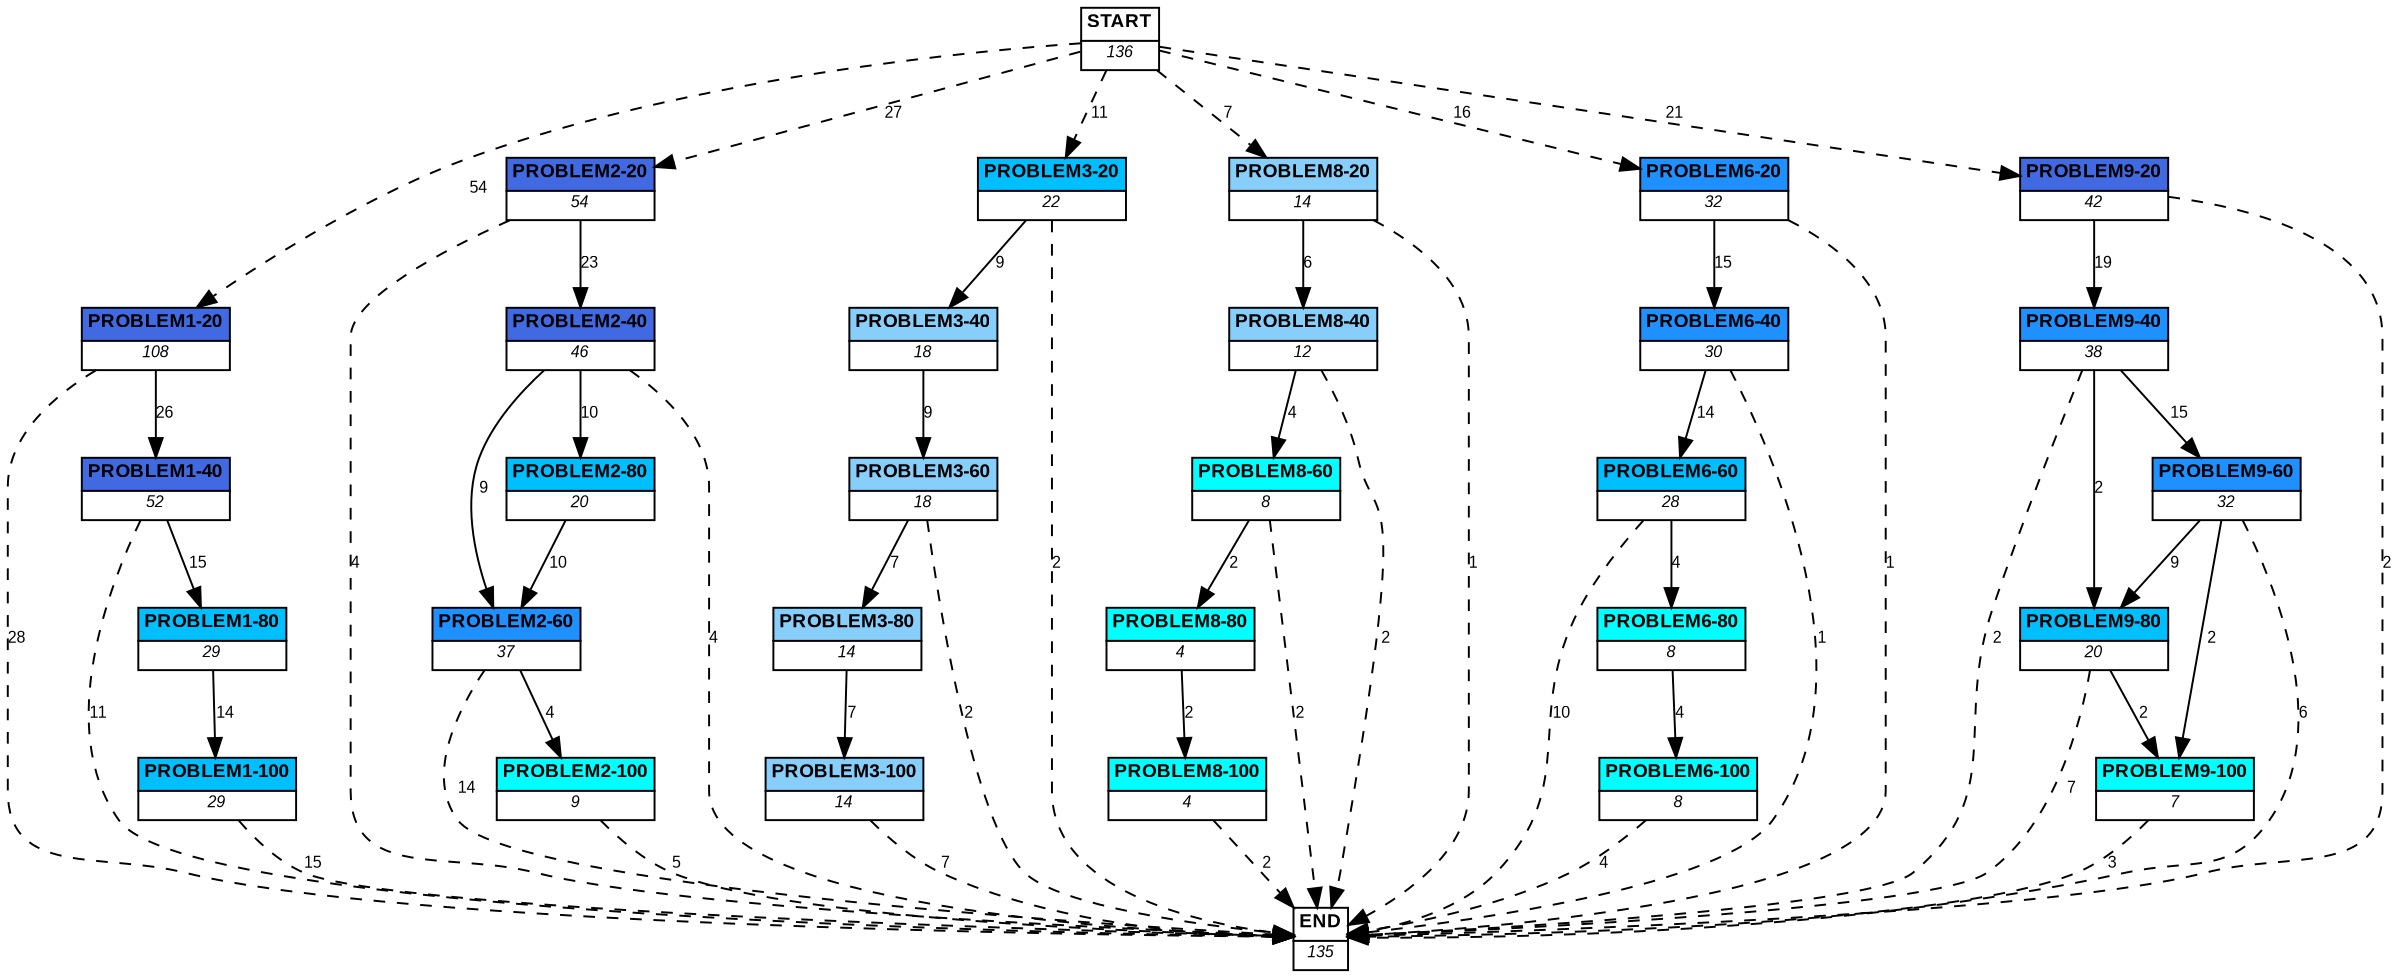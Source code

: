 digraph graphname {
	dpi = 150
	size="16,11!";
	margin = 0;
"PROBLEM1-20" [shape=plain, label=<<table border="0" cellborder="1" cellspacing="0"><tr><td bgcolor="royalblue"><FONT face="Arial" POINT-SIZE="10"><b>PROBLEM1-20</b></FONT></td></tr><tr><td bgcolor="white"><FONT face="Arial" POINT-SIZE="8"><i>108</i></FONT></td></tr></table>>]
"PROBLEM1-40" [shape=plain, label=<<table border="0" cellborder="1" cellspacing="0"><tr><td bgcolor="royalblue"><FONT face="Arial" POINT-SIZE="10"><b>PROBLEM1-40</b></FONT></td></tr><tr><td bgcolor="white"><FONT face="Arial" POINT-SIZE="8"><i>52</i></FONT></td></tr></table>>]
"PROBLEM1-80" [shape=plain, label=<<table border="0" cellborder="1" cellspacing="0"><tr><td bgcolor="deepskyblue"><FONT face="Arial" POINT-SIZE="10"><b>PROBLEM1-80</b></FONT></td></tr><tr><td bgcolor="white"><FONT face="Arial" POINT-SIZE="8"><i>29</i></FONT></td></tr></table>>]
"PROBLEM1-100" [shape=plain, label=<<table border="0" cellborder="1" cellspacing="0"><tr><td bgcolor="deepskyblue"><FONT face="Arial" POINT-SIZE="10"><b>PROBLEM1-100</b></FONT></td></tr><tr><td bgcolor="white"><FONT face="Arial" POINT-SIZE="8"><i>29</i></FONT></td></tr></table>>]
"PROBLEM2-20" [shape=plain, label=<<table border="0" cellborder="1" cellspacing="0"><tr><td bgcolor="royalblue"><FONT face="Arial" POINT-SIZE="10"><b>PROBLEM2-20</b></FONT></td></tr><tr><td bgcolor="white"><FONT face="Arial" POINT-SIZE="8"><i>54</i></FONT></td></tr></table>>]
"PROBLEM3-20" [shape=plain, label=<<table border="0" cellborder="1" cellspacing="0"><tr><td bgcolor="deepskyblue"><FONT face="Arial" POINT-SIZE="10"><b>PROBLEM3-20</b></FONT></td></tr><tr><td bgcolor="white"><FONT face="Arial" POINT-SIZE="8"><i>22</i></FONT></td></tr></table>>]
"PROBLEM2-40" [shape=plain, label=<<table border="0" cellborder="1" cellspacing="0"><tr><td bgcolor="royalblue"><FONT face="Arial" POINT-SIZE="10"><b>PROBLEM2-40</b></FONT></td></tr><tr><td bgcolor="white"><FONT face="Arial" POINT-SIZE="8"><i>46</i></FONT></td></tr></table>>]
"PROBLEM2-80" [shape=plain, label=<<table border="0" cellborder="1" cellspacing="0"><tr><td bgcolor="deepskyblue"><FONT face="Arial" POINT-SIZE="10"><b>PROBLEM2-80</b></FONT></td></tr><tr><td bgcolor="white"><FONT face="Arial" POINT-SIZE="8"><i>20</i></FONT></td></tr></table>>]
"PROBLEM2-60" [shape=plain, label=<<table border="0" cellborder="1" cellspacing="0"><tr><td bgcolor="dodgerblue"><FONT face="Arial" POINT-SIZE="10"><b>PROBLEM2-60</b></FONT></td></tr><tr><td bgcolor="white"><FONT face="Arial" POINT-SIZE="8"><i>37</i></FONT></td></tr></table>>]
"PROBLEM2-100" [shape=plain, label=<<table border="0" cellborder="1" cellspacing="0"><tr><td bgcolor="aqua"><FONT face="Arial" POINT-SIZE="10"><b>PROBLEM2-100</b></FONT></td></tr><tr><td bgcolor="white"><FONT face="Arial" POINT-SIZE="8"><i>9</i></FONT></td></tr></table>>]
"PROBLEM3-40" [shape=plain, label=<<table border="0" cellborder="1" cellspacing="0"><tr><td bgcolor="lightskyblue"><FONT face="Arial" POINT-SIZE="10"><b>PROBLEM3-40</b></FONT></td></tr><tr><td bgcolor="white"><FONT face="Arial" POINT-SIZE="8"><i>18</i></FONT></td></tr></table>>]
"PROBLEM3-60" [shape=plain, label=<<table border="0" cellborder="1" cellspacing="0"><tr><td bgcolor="lightskyblue"><FONT face="Arial" POINT-SIZE="10"><b>PROBLEM3-60</b></FONT></td></tr><tr><td bgcolor="white"><FONT face="Arial" POINT-SIZE="8"><i>18</i></FONT></td></tr></table>>]
"PROBLEM3-80" [shape=plain, label=<<table border="0" cellborder="1" cellspacing="0"><tr><td bgcolor="lightskyblue"><FONT face="Arial" POINT-SIZE="10"><b>PROBLEM3-80</b></FONT></td></tr><tr><td bgcolor="white"><FONT face="Arial" POINT-SIZE="8"><i>14</i></FONT></td></tr></table>>]
"PROBLEM3-100" [shape=plain, label=<<table border="0" cellborder="1" cellspacing="0"><tr><td bgcolor="lightskyblue"><FONT face="Arial" POINT-SIZE="10"><b>PROBLEM3-100</b></FONT></td></tr><tr><td bgcolor="white"><FONT face="Arial" POINT-SIZE="8"><i>14</i></FONT></td></tr></table>>]
"PROBLEM8-20" [shape=plain, label=<<table border="0" cellborder="1" cellspacing="0"><tr><td bgcolor="lightskyblue"><FONT face="Arial" POINT-SIZE="10"><b>PROBLEM8-20</b></FONT></td></tr><tr><td bgcolor="white"><FONT face="Arial" POINT-SIZE="8"><i>14</i></FONT></td></tr></table>>]
"PROBLEM8-40" [shape=plain, label=<<table border="0" cellborder="1" cellspacing="0"><tr><td bgcolor="lightskyblue"><FONT face="Arial" POINT-SIZE="10"><b>PROBLEM8-40</b></FONT></td></tr><tr><td bgcolor="white"><FONT face="Arial" POINT-SIZE="8"><i>12</i></FONT></td></tr></table>>]
"PROBLEM8-60" [shape=plain, label=<<table border="0" cellborder="1" cellspacing="0"><tr><td bgcolor="aqua"><FONT face="Arial" POINT-SIZE="10"><b>PROBLEM8-60</b></FONT></td></tr><tr><td bgcolor="white"><FONT face="Arial" POINT-SIZE="8"><i>8</i></FONT></td></tr></table>>]
"PROBLEM6-20" [shape=plain, label=<<table border="0" cellborder="1" cellspacing="0"><tr><td bgcolor="dodgerblue"><FONT face="Arial" POINT-SIZE="10"><b>PROBLEM6-20</b></FONT></td></tr><tr><td bgcolor="white"><FONT face="Arial" POINT-SIZE="8"><i>32</i></FONT></td></tr></table>>]
"PROBLEM6-40" [shape=plain, label=<<table border="0" cellborder="1" cellspacing="0"><tr><td bgcolor="dodgerblue"><FONT face="Arial" POINT-SIZE="10"><b>PROBLEM6-40</b></FONT></td></tr><tr><td bgcolor="white"><FONT face="Arial" POINT-SIZE="8"><i>30</i></FONT></td></tr></table>>]
"PROBLEM6-60" [shape=plain, label=<<table border="0" cellborder="1" cellspacing="0"><tr><td bgcolor="deepskyblue"><FONT face="Arial" POINT-SIZE="10"><b>PROBLEM6-60</b></FONT></td></tr><tr><td bgcolor="white"><FONT face="Arial" POINT-SIZE="8"><i>28</i></FONT></td></tr></table>>]
"PROBLEM6-80" [shape=plain, label=<<table border="0" cellborder="1" cellspacing="0"><tr><td bgcolor="aqua"><FONT face="Arial" POINT-SIZE="10"><b>PROBLEM6-80</b></FONT></td></tr><tr><td bgcolor="white"><FONT face="Arial" POINT-SIZE="8"><i>8</i></FONT></td></tr></table>>]
"PROBLEM6-100" [shape=plain, label=<<table border="0" cellborder="1" cellspacing="0"><tr><td bgcolor="aqua"><FONT face="Arial" POINT-SIZE="10"><b>PROBLEM6-100</b></FONT></td></tr><tr><td bgcolor="white"><FONT face="Arial" POINT-SIZE="8"><i>8</i></FONT></td></tr></table>>]
"PROBLEM9-20" [shape=plain, label=<<table border="0" cellborder="1" cellspacing="0"><tr><td bgcolor="royalblue"><FONT face="Arial" POINT-SIZE="10"><b>PROBLEM9-20</b></FONT></td></tr><tr><td bgcolor="white"><FONT face="Arial" POINT-SIZE="8"><i>42</i></FONT></td></tr></table>>]
"PROBLEM9-40" [shape=plain, label=<<table border="0" cellborder="1" cellspacing="0"><tr><td bgcolor="dodgerblue"><FONT face="Arial" POINT-SIZE="10"><b>PROBLEM9-40</b></FONT></td></tr><tr><td bgcolor="white"><FONT face="Arial" POINT-SIZE="8"><i>38</i></FONT></td></tr></table>>]
"PROBLEM9-60" [shape=plain, label=<<table border="0" cellborder="1" cellspacing="0"><tr><td bgcolor="dodgerblue"><FONT face="Arial" POINT-SIZE="10"><b>PROBLEM9-60</b></FONT></td></tr><tr><td bgcolor="white"><FONT face="Arial" POINT-SIZE="8"><i>32</i></FONT></td></tr></table>>]
"PROBLEM9-80" [shape=plain, label=<<table border="0" cellborder="1" cellspacing="0"><tr><td bgcolor="deepskyblue"><FONT face="Arial" POINT-SIZE="10"><b>PROBLEM9-80</b></FONT></td></tr><tr><td bgcolor="white"><FONT face="Arial" POINT-SIZE="8"><i>20</i></FONT></td></tr></table>>]
"PROBLEM8-80" [shape=plain, label=<<table border="0" cellborder="1" cellspacing="0"><tr><td bgcolor="aqua"><FONT face="Arial" POINT-SIZE="10"><b>PROBLEM8-80</b></FONT></td></tr><tr><td bgcolor="white"><FONT face="Arial" POINT-SIZE="8"><i>4</i></FONT></td></tr></table>>]
"PROBLEM8-100" [shape=plain, label=<<table border="0" cellborder="1" cellspacing="0"><tr><td bgcolor="aqua"><FONT face="Arial" POINT-SIZE="10"><b>PROBLEM8-100</b></FONT></td></tr><tr><td bgcolor="white"><FONT face="Arial" POINT-SIZE="8"><i>4</i></FONT></td></tr></table>>]
"PROBLEM9-100" [shape=plain, label=<<table border="0" cellborder="1" cellspacing="0"><tr><td bgcolor="aqua"><FONT face="Arial" POINT-SIZE="10"><b>PROBLEM9-100</b></FONT></td></tr><tr><td bgcolor="white"><FONT face="Arial" POINT-SIZE="8"><i>7</i></FONT></td></tr></table>>]
"START" [shape=plain, label=<<table border="0" cellborder="1" cellspacing="0"><tr><td bgcolor="white"><FONT face="Arial" POINT-SIZE="10"><b>START</b></FONT></td></tr><tr><td bgcolor="white"><FONT face="Arial" POINT-SIZE="8"><i>136</i></FONT></td></tr></table>>]
"END" [shape=plain, label=<<table border="0" cellborder="1" cellspacing="0"><tr><td bgcolor="white"><FONT face="Arial" POINT-SIZE="10"><b>END</b></FONT></td></tr><tr><td bgcolor="white"><FONT face="Arial" POINT-SIZE="8"><i>135</i></FONT></td></tr></table>>]
"PROBLEM1-20" -> "PROBLEM1-40" [ label ="26" labelfloat=false fontname="Arial" fontsize=8]
"PROBLEM1-20" -> "END" [ style = dashed label ="28" labelfloat=false fontname="Arial" fontsize=8]
"PROBLEM1-40" -> "PROBLEM1-80" [ label ="15" labelfloat=false fontname="Arial" fontsize=8]
"PROBLEM1-40" -> "END" [ style = dashed label ="11" labelfloat=false fontname="Arial" fontsize=8]
"PROBLEM1-80" -> "PROBLEM1-100" [ label ="14" labelfloat=false fontname="Arial" fontsize=8]
"PROBLEM1-100" -> "END" [ style = dashed label ="15" labelfloat=false fontname="Arial" fontsize=8]
"PROBLEM2-20" -> "PROBLEM2-40" [ label ="23" labelfloat=false fontname="Arial" fontsize=8]
"PROBLEM2-20" -> "END" [ style = dashed label ="4" labelfloat=false fontname="Arial" fontsize=8]
"PROBLEM3-20" -> "PROBLEM3-40" [ label ="9" labelfloat=false fontname="Arial" fontsize=8]
"PROBLEM3-20" -> "END" [ style = dashed label ="2" labelfloat=false fontname="Arial" fontsize=8]
"PROBLEM2-40" -> "PROBLEM2-80" [ label ="10" labelfloat=false fontname="Arial" fontsize=8]
"PROBLEM2-40" -> "PROBLEM2-60" [ label ="9" labelfloat=false fontname="Arial" fontsize=8]
"PROBLEM2-40" -> "END" [ style = dashed label ="4" labelfloat=false fontname="Arial" fontsize=8]
"PROBLEM2-80" -> "PROBLEM2-60" [ label ="10" labelfloat=false fontname="Arial" fontsize=8]
"PROBLEM2-60" -> "PROBLEM2-100" [ label ="4" labelfloat=false fontname="Arial" fontsize=8]
"PROBLEM2-60" -> "END" [ style = dashed label ="14" labelfloat=false fontname="Arial" fontsize=8]
"PROBLEM2-100" -> "END" [ style = dashed label ="5" labelfloat=false fontname="Arial" fontsize=8]
"PROBLEM3-40" -> "PROBLEM3-60" [ label ="9" labelfloat=false fontname="Arial" fontsize=8]
"PROBLEM3-60" -> "PROBLEM3-80" [ label ="7" labelfloat=false fontname="Arial" fontsize=8]
"PROBLEM3-60" -> "END" [ style = dashed label ="2" labelfloat=false fontname="Arial" fontsize=8]
"PROBLEM3-80" -> "PROBLEM3-100" [ label ="7" labelfloat=false fontname="Arial" fontsize=8]
"PROBLEM3-100" -> "END" [ style = dashed label ="7" labelfloat=false fontname="Arial" fontsize=8]
"PROBLEM8-20" -> "PROBLEM8-40" [ label ="6" labelfloat=false fontname="Arial" fontsize=8]
"PROBLEM8-20" -> "END" [ style = dashed label ="1" labelfloat=false fontname="Arial" fontsize=8]
"PROBLEM8-40" -> "PROBLEM8-60" [ label ="4" labelfloat=false fontname="Arial" fontsize=8]
"PROBLEM8-40" -> "END" [ style = dashed label ="2" labelfloat=false fontname="Arial" fontsize=8]
"PROBLEM8-60" -> "PROBLEM8-80" [ label ="2" labelfloat=false fontname="Arial" fontsize=8]
"PROBLEM8-60" -> "END" [ style = dashed label ="2" labelfloat=false fontname="Arial" fontsize=8]
"PROBLEM6-20" -> "PROBLEM6-40" [ label ="15" labelfloat=false fontname="Arial" fontsize=8]
"PROBLEM6-20" -> "END" [ style = dashed label ="1" labelfloat=false fontname="Arial" fontsize=8]
"PROBLEM6-40" -> "PROBLEM6-60" [ label ="14" labelfloat=false fontname="Arial" fontsize=8]
"PROBLEM6-40" -> "END" [ style = dashed label ="1" labelfloat=false fontname="Arial" fontsize=8]
"PROBLEM6-60" -> "PROBLEM6-80" [ label ="4" labelfloat=false fontname="Arial" fontsize=8]
"PROBLEM6-60" -> "END" [ style = dashed label ="10" labelfloat=false fontname="Arial" fontsize=8]
"PROBLEM6-80" -> "PROBLEM6-100" [ label ="4" labelfloat=false fontname="Arial" fontsize=8]
"PROBLEM6-100" -> "END" [ style = dashed label ="4" labelfloat=false fontname="Arial" fontsize=8]
"PROBLEM9-20" -> "PROBLEM9-40" [ label ="19" labelfloat=false fontname="Arial" fontsize=8]
"PROBLEM9-20" -> "END" [ style = dashed label ="2" labelfloat=false fontname="Arial" fontsize=8]
"PROBLEM9-40" -> "PROBLEM9-60" [ label ="15" labelfloat=false fontname="Arial" fontsize=8]
"PROBLEM9-40" -> "PROBLEM9-80" [ label ="2" labelfloat=false fontname="Arial" fontsize=8]
"PROBLEM9-40" -> "END" [ style = dashed label ="2" labelfloat=false fontname="Arial" fontsize=8]
"PROBLEM9-60" -> "PROBLEM9-80" [ label ="9" labelfloat=false fontname="Arial" fontsize=8]
"PROBLEM9-60" -> "PROBLEM9-100" [ label ="2" labelfloat=false fontname="Arial" fontsize=8]
"PROBLEM9-60" -> "END" [ style = dashed label ="6" labelfloat=false fontname="Arial" fontsize=8]
"PROBLEM9-80" -> "PROBLEM9-100" [ label ="2" labelfloat=false fontname="Arial" fontsize=8]
"PROBLEM9-80" -> "END" [ style = dashed label ="7" labelfloat=false fontname="Arial" fontsize=8]
"PROBLEM8-80" -> "PROBLEM8-100" [ label ="2" labelfloat=false fontname="Arial" fontsize=8]
"PROBLEM8-100" -> "END" [ style = dashed label ="2" labelfloat=false fontname="Arial" fontsize=8]
"PROBLEM9-100" -> "END" [ style = dashed label ="3" labelfloat=false fontname="Arial" fontsize=8]
"START" -> "PROBLEM1-20" [ style = dashed label ="54" labelfloat=false fontname="Arial" fontsize=8]
"START" -> "PROBLEM2-20" [ style = dashed label ="27" labelfloat=false fontname="Arial" fontsize=8]
"START" -> "PROBLEM3-20" [ style = dashed label ="11" labelfloat=false fontname="Arial" fontsize=8]
"START" -> "PROBLEM8-20" [ style = dashed label ="7" labelfloat=false fontname="Arial" fontsize=8]
"START" -> "PROBLEM6-20" [ style = dashed label ="16" labelfloat=false fontname="Arial" fontsize=8]
"START" -> "PROBLEM9-20" [ style = dashed label ="21" labelfloat=false fontname="Arial" fontsize=8]
}
